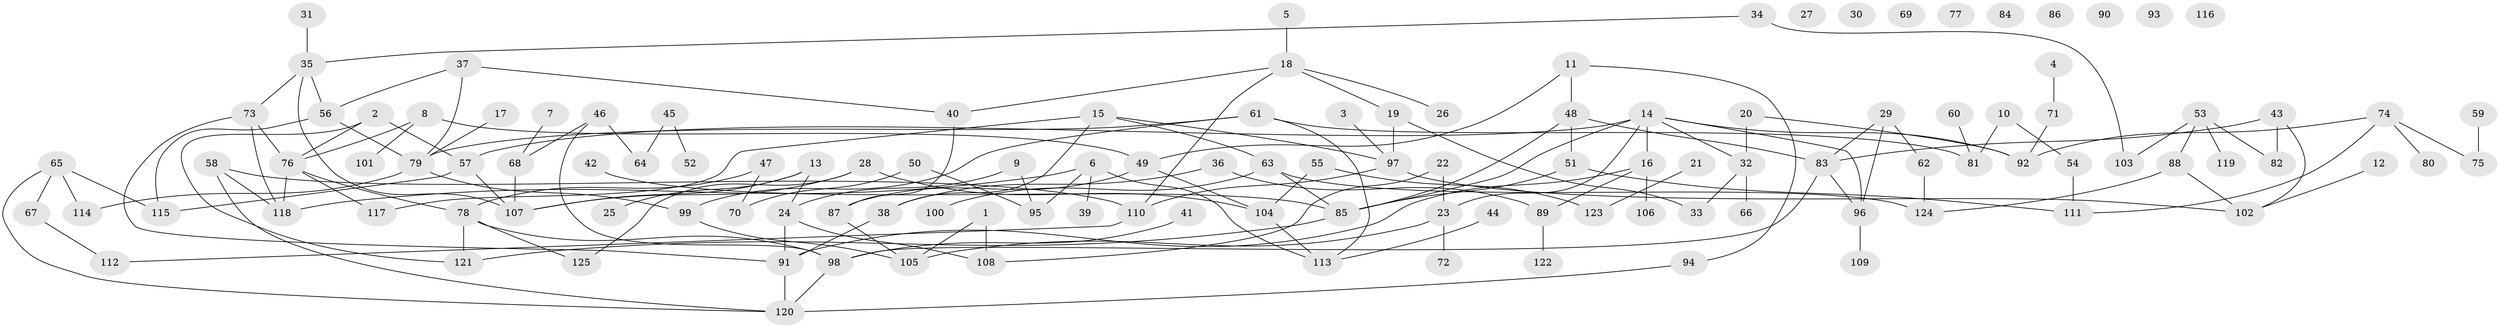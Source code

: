 // coarse degree distribution, {2: 0.16, 6: 0.02666666666666667, 1: 0.22666666666666666, 3: 0.13333333333333333, 4: 0.18666666666666668, 8: 0.04, 5: 0.06666666666666667, 11: 0.013333333333333334, 0: 0.12, 10: 0.013333333333333334, 7: 0.013333333333333334}
// Generated by graph-tools (version 1.1) at 2025/16/03/04/25 18:16:34]
// undirected, 125 vertices, 162 edges
graph export_dot {
graph [start="1"]
  node [color=gray90,style=filled];
  1;
  2;
  3;
  4;
  5;
  6;
  7;
  8;
  9;
  10;
  11;
  12;
  13;
  14;
  15;
  16;
  17;
  18;
  19;
  20;
  21;
  22;
  23;
  24;
  25;
  26;
  27;
  28;
  29;
  30;
  31;
  32;
  33;
  34;
  35;
  36;
  37;
  38;
  39;
  40;
  41;
  42;
  43;
  44;
  45;
  46;
  47;
  48;
  49;
  50;
  51;
  52;
  53;
  54;
  55;
  56;
  57;
  58;
  59;
  60;
  61;
  62;
  63;
  64;
  65;
  66;
  67;
  68;
  69;
  70;
  71;
  72;
  73;
  74;
  75;
  76;
  77;
  78;
  79;
  80;
  81;
  82;
  83;
  84;
  85;
  86;
  87;
  88;
  89;
  90;
  91;
  92;
  93;
  94;
  95;
  96;
  97;
  98;
  99;
  100;
  101;
  102;
  103;
  104;
  105;
  106;
  107;
  108;
  109;
  110;
  111;
  112;
  113;
  114;
  115;
  116;
  117;
  118;
  119;
  120;
  121;
  122;
  123;
  124;
  125;
  1 -- 105;
  1 -- 108;
  2 -- 57;
  2 -- 76;
  2 -- 121;
  3 -- 97;
  4 -- 71;
  5 -- 18;
  6 -- 39;
  6 -- 95;
  6 -- 113;
  6 -- 118;
  7 -- 68;
  8 -- 49;
  8 -- 76;
  8 -- 101;
  9 -- 24;
  9 -- 95;
  10 -- 54;
  10 -- 81;
  11 -- 48;
  11 -- 49;
  11 -- 94;
  12 -- 102;
  13 -- 24;
  13 -- 25;
  13 -- 107;
  14 -- 16;
  14 -- 23;
  14 -- 32;
  14 -- 57;
  14 -- 85;
  14 -- 92;
  14 -- 96;
  15 -- 38;
  15 -- 63;
  15 -- 97;
  15 -- 117;
  16 -- 89;
  16 -- 91;
  16 -- 106;
  17 -- 79;
  18 -- 19;
  18 -- 26;
  18 -- 40;
  18 -- 110;
  19 -- 33;
  19 -- 97;
  20 -- 32;
  20 -- 92;
  21 -- 123;
  22 -- 23;
  22 -- 108;
  23 -- 72;
  23 -- 105;
  24 -- 91;
  24 -- 108;
  28 -- 104;
  28 -- 107;
  28 -- 125;
  29 -- 62;
  29 -- 83;
  29 -- 96;
  31 -- 35;
  32 -- 33;
  32 -- 66;
  34 -- 35;
  34 -- 103;
  35 -- 56;
  35 -- 73;
  35 -- 107;
  36 -- 38;
  36 -- 89;
  37 -- 40;
  37 -- 56;
  37 -- 79;
  38 -- 91;
  40 -- 87;
  41 -- 98;
  42 -- 85;
  43 -- 82;
  43 -- 83;
  43 -- 102;
  44 -- 113;
  45 -- 52;
  45 -- 64;
  46 -- 64;
  46 -- 68;
  46 -- 98;
  47 -- 70;
  47 -- 78;
  48 -- 51;
  48 -- 83;
  48 -- 85;
  49 -- 87;
  49 -- 104;
  50 -- 70;
  50 -- 95;
  51 -- 85;
  51 -- 111;
  53 -- 82;
  53 -- 88;
  53 -- 103;
  53 -- 119;
  54 -- 111;
  55 -- 104;
  55 -- 123;
  56 -- 79;
  56 -- 115;
  57 -- 107;
  57 -- 115;
  58 -- 110;
  58 -- 118;
  58 -- 120;
  59 -- 75;
  60 -- 81;
  61 -- 79;
  61 -- 81;
  61 -- 99;
  61 -- 113;
  62 -- 124;
  63 -- 85;
  63 -- 100;
  63 -- 124;
  65 -- 67;
  65 -- 114;
  65 -- 115;
  65 -- 120;
  67 -- 112;
  68 -- 107;
  71 -- 92;
  73 -- 76;
  73 -- 91;
  73 -- 118;
  74 -- 75;
  74 -- 80;
  74 -- 92;
  74 -- 111;
  76 -- 78;
  76 -- 117;
  76 -- 118;
  78 -- 98;
  78 -- 121;
  78 -- 125;
  79 -- 99;
  79 -- 114;
  83 -- 96;
  83 -- 98;
  85 -- 121;
  87 -- 105;
  88 -- 102;
  88 -- 124;
  89 -- 122;
  91 -- 120;
  94 -- 120;
  96 -- 109;
  97 -- 102;
  97 -- 110;
  98 -- 120;
  99 -- 105;
  104 -- 113;
  110 -- 112;
}

